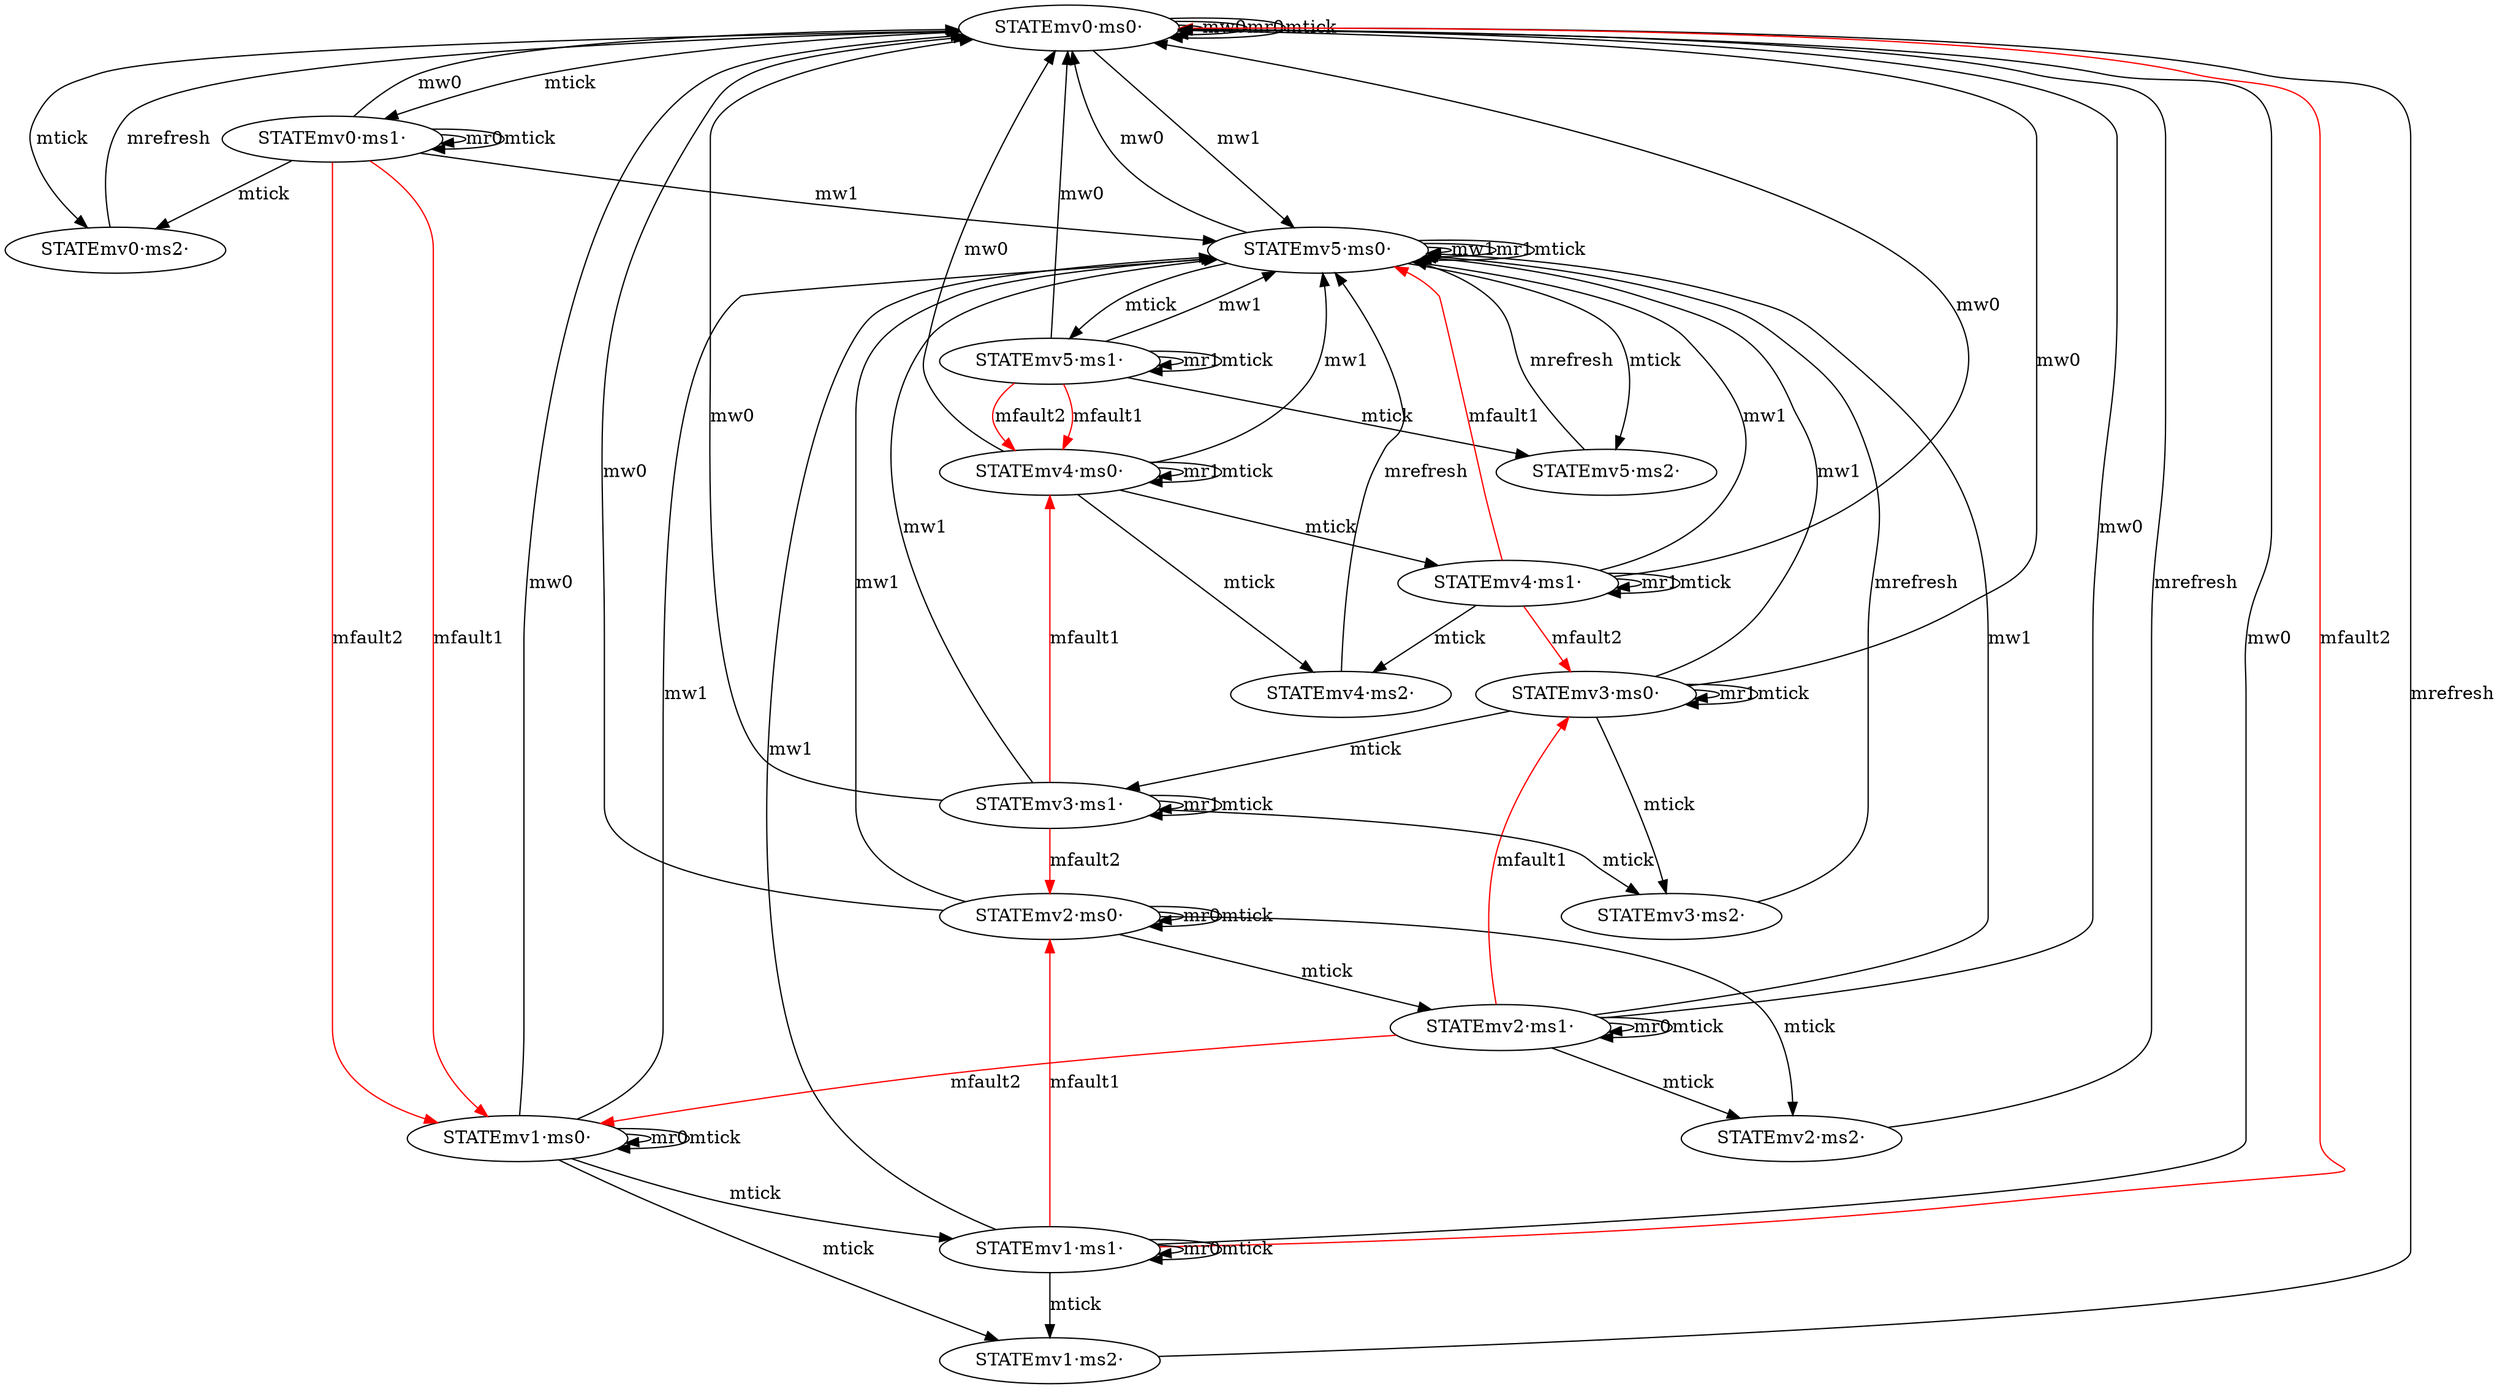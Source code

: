 digraph model {

    STATEmv0·ms0· -> STATEmv5·ms0· [label = "mw1"];
    STATEmv0·ms0· -> STATEmv0·ms2· [label = "mtick"];
    STATEmv0·ms0· -> STATEmv0·ms0· [label = "mw0"];
    STATEmv0·ms0· -> STATEmv0·ms0· [label = "mr0"];
    STATEmv0·ms0· -> STATEmv0·ms0· [label = "mtick"];
    STATEmv0·ms0· -> STATEmv0·ms1· [label = "mtick"];
    STATEmv5·ms0· -> STATEmv5·ms0· [label = "mw1"];
    STATEmv5·ms0· -> STATEmv5·ms0· [label = "mr1"];
    STATEmv5·ms0· -> STATEmv5·ms0· [label = "mtick"];
    STATEmv5·ms0· -> STATEmv5·ms1· [label = "mtick"];
    STATEmv5·ms0· -> STATEmv0·ms0· [label = "mw0"];
    STATEmv5·ms0· -> STATEmv5·ms2· [label = "mtick"];
    STATEmv0·ms2· -> STATEmv0·ms0· [label = "mrefresh"];
    STATEmv0·ms1· -> STATEmv5·ms0· [label = "mw1"];
    STATEmv0·ms1· -> STATEmv0·ms2· [label = "mtick"];
    STATEmv0·ms1· -> STATEmv1·ms0· [color="red",label = "mfault1"];
    STATEmv0·ms1· -> STATEmv1·ms0· [color="red",label = "mfault2"];
    STATEmv0·ms1· -> STATEmv0·ms0· [label = "mw0"];
    STATEmv0·ms1· -> STATEmv0·ms1· [label = "mr0"];
    STATEmv0·ms1· -> STATEmv0·ms1· [label = "mtick"];
    STATEmv1·ms0· -> STATEmv5·ms0· [label = "mw1"];
    STATEmv1·ms0· -> STATEmv1·ms2· [label = "mtick"];
    STATEmv1·ms0· -> STATEmv1·ms0· [label = "mr0"];
    STATEmv1·ms0· -> STATEmv1·ms0· [label = "mtick"];
    STATEmv1·ms0· -> STATEmv0·ms0· [label = "mw0"];
    STATEmv1·ms0· -> STATEmv1·ms1· [label = "mtick"];
    STATEmv1·ms2· -> STATEmv0·ms0· [label = "mrefresh"];
    STATEmv1·ms1· -> STATEmv2·ms0· [color="red",label = "mfault1"];
    STATEmv1·ms1· -> STATEmv5·ms0· [label = "mw1"];
    STATEmv1·ms1· -> STATEmv1·ms2· [label = "mtick"];
    STATEmv1·ms1· -> STATEmv0·ms0· [label = "mw0"];
    STATEmv1·ms1· -> STATEmv0·ms0· [color="red",label = "mfault2"];
    STATEmv1·ms1· -> STATEmv1·ms1· [label = "mr0"];
    STATEmv1·ms1· -> STATEmv1·ms1· [label = "mtick"];
    STATEmv2·ms0· -> STATEmv2·ms0· [label = "mr0"];
    STATEmv2·ms0· -> STATEmv2·ms0· [label = "mtick"];
    STATEmv2·ms0· -> STATEmv5·ms0· [label = "mw1"];
    STATEmv2·ms0· -> STATEmv2·ms1· [label = "mtick"];
    STATEmv2·ms0· -> STATEmv0·ms0· [label = "mw0"];
    STATEmv2·ms0· -> STATEmv2·ms2· [label = "mtick"];
    STATEmv2·ms2· -> STATEmv0·ms0· [label = "mrefresh"];
    STATEmv2·ms1· -> STATEmv5·ms0· [label = "mw1"];
    STATEmv2·ms1· -> STATEmv2·ms1· [label = "mr0"];
    STATEmv2·ms1· -> STATEmv2·ms1· [label = "mtick"];
    STATEmv2·ms1· -> STATEmv1·ms0· [color="red",label = "mfault2"];
    STATEmv2·ms1· -> STATEmv0·ms0· [label = "mw0"];
    STATEmv2·ms1· -> STATEmv2·ms2· [label = "mtick"];
    STATEmv2·ms1· -> STATEmv3·ms0· [color="red",label = "mfault1"];
    STATEmv3·ms0· -> STATEmv3·ms1· [label = "mtick"];
    STATEmv3·ms0· -> STATEmv5·ms0· [label = "mw1"];
    STATEmv3·ms0· -> STATEmv3·ms2· [label = "mtick"];
    STATEmv3·ms0· -> STATEmv0·ms0· [label = "mw0"];
    STATEmv3·ms0· -> STATEmv3·ms0· [label = "mr1"];
    STATEmv3·ms0· -> STATEmv3·ms0· [label = "mtick"];
    STATEmv3·ms2· -> STATEmv5·ms0· [label = "mrefresh"];
    STATEmv3·ms1· -> STATEmv3·ms1· [label = "mr1"];
    STATEmv3·ms1· -> STATEmv3·ms1· [label = "mtick"];
    STATEmv3·ms1· -> STATEmv2·ms0· [color="red",label = "mfault2"];
    STATEmv3·ms1· -> STATEmv5·ms0· [label = "mw1"];
    STATEmv3·ms1· -> STATEmv4·ms0· [color="red",label = "mfault1"];
    STATEmv3·ms1· -> STATEmv3·ms2· [label = "mtick"];
    STATEmv3·ms1· -> STATEmv0·ms0· [label = "mw0"];
    STATEmv4·ms0· -> STATEmv4·ms2· [label = "mtick"];
    STATEmv4·ms0· -> STATEmv5·ms0· [label = "mw1"];
    STATEmv4·ms0· -> STATEmv4·ms0· [label = "mr1"];
    STATEmv4·ms0· -> STATEmv4·ms0· [label = "mtick"];
    STATEmv4·ms0· -> STATEmv4·ms1· [label = "mtick"];
    STATEmv4·ms0· -> STATEmv0·ms0· [label = "mw0"];
    STATEmv4·ms2· -> STATEmv5·ms0· [label = "mrefresh"];
    STATEmv4·ms1· -> STATEmv4·ms2· [label = "mtick"];
    STATEmv4·ms1· -> STATEmv5·ms0· [label = "mw1"];
    STATEmv4·ms1· -> STATEmv5·ms0· [color="red",label = "mfault1"];
    STATEmv4·ms1· -> STATEmv4·ms1· [label = "mr1"];
    STATEmv4·ms1· -> STATEmv4·ms1· [label = "mtick"];
    STATEmv4·ms1· -> STATEmv0·ms0· [label = "mw0"];
    STATEmv4·ms1· -> STATEmv3·ms0· [color="red",label = "mfault2"];
    STATEmv5·ms2· -> STATEmv5·ms0· [label = "mrefresh"];
    STATEmv5·ms1· -> STATEmv5·ms0· [label = "mw1"];
    STATEmv5·ms1· -> STATEmv5·ms1· [label = "mr1"];
    STATEmv5·ms1· -> STATEmv5·ms1· [label = "mtick"];
    STATEmv5·ms1· -> STATEmv4·ms0· [color="red",label = "mfault1"];
    STATEmv5·ms1· -> STATEmv4·ms0· [color="red",label = "mfault2"];
    STATEmv5·ms1· -> STATEmv0·ms0· [label = "mw0"];
    STATEmv5·ms1· -> STATEmv5·ms2· [label = "mtick"];

}